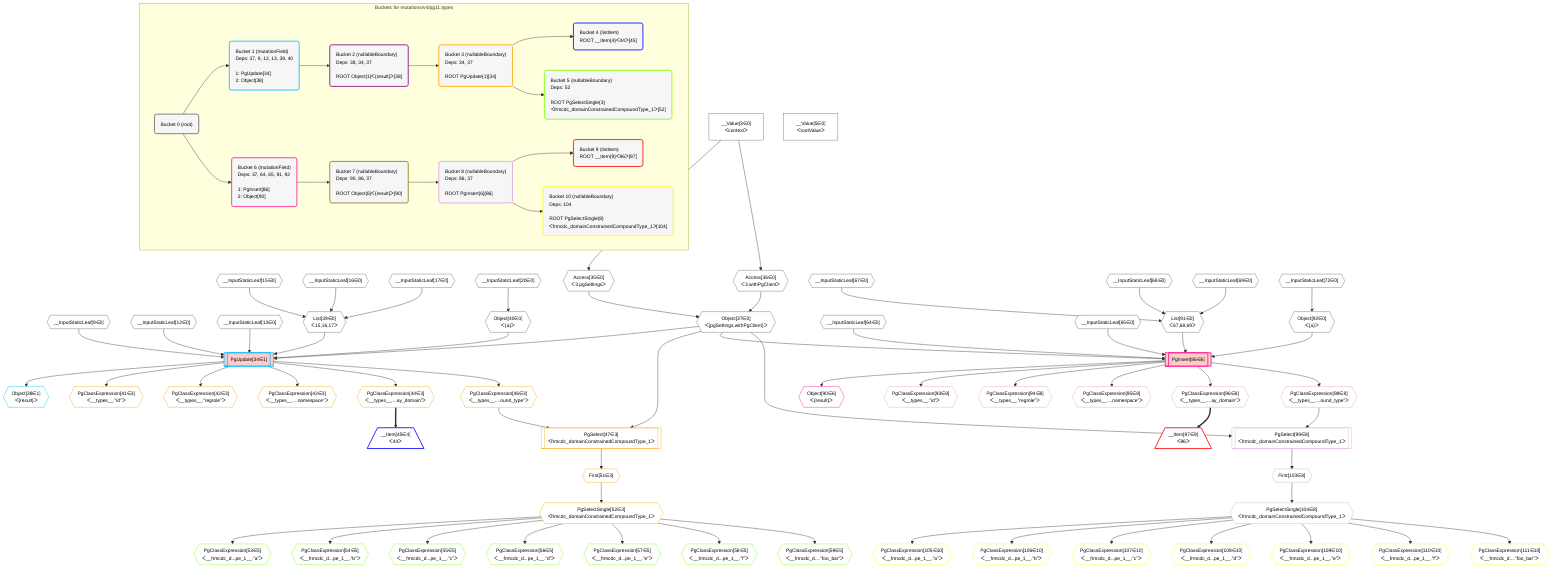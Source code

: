 %%{init: {'themeVariables': { 'fontSize': '12px'}}}%%
graph TD
    classDef path fill:#eee,stroke:#000,color:#000
    classDef plan fill:#fff,stroke-width:1px,color:#000
    classDef itemplan fill:#fff,stroke-width:2px,color:#000
    classDef unbatchedplan fill:#dff,stroke-width:1px,color:#000
    classDef sideeffectplan fill:#fcc,stroke-width:2px,color:#000
    classDef bucket fill:#f6f6f6,color:#000,stroke-width:2px,text-align:left


    %% define steps
    __Value3["__Value[3∈0]<br />ᐸcontextᐳ"]:::plan
    __Value5["__Value[5∈0]<br />ᐸrootValueᐳ"]:::plan
    __InputStaticLeaf9{{"__InputStaticLeaf[9∈0]"}}:::plan
    __InputStaticLeaf12{{"__InputStaticLeaf[12∈0]"}}:::plan
    __InputStaticLeaf13{{"__InputStaticLeaf[13∈0]"}}:::plan
    __InputStaticLeaf15{{"__InputStaticLeaf[15∈0]"}}:::plan
    __InputStaticLeaf16{{"__InputStaticLeaf[16∈0]"}}:::plan
    __InputStaticLeaf17{{"__InputStaticLeaf[17∈0]"}}:::plan
    __InputStaticLeaf20{{"__InputStaticLeaf[20∈0]"}}:::plan
    Access35{{"Access[35∈0]<br />ᐸ3.pgSettingsᐳ"}}:::plan
    Access36{{"Access[36∈0]<br />ᐸ3.withPgClientᐳ"}}:::plan
    Object37{{"Object[37∈0]<br />ᐸ{pgSettings,withPgClient}ᐳ"}}:::plan
    List39{{"List[39∈0]<br />ᐸ15,16,17ᐳ"}}:::plan
    Object40{{"Object[40∈0]<br />ᐸ{a}ᐳ"}}:::plan
    PgUpdate34[["PgUpdate[34∈1]"]]:::sideeffectplan
    Object38{{"Object[38∈1]<br />ᐸ{result}ᐳ"}}:::plan
    PgClassExpression41{{"PgClassExpression[41∈3]<br />ᐸ__types__.”id”ᐳ"}}:::plan
    PgClassExpression42{{"PgClassExpression[42∈3]<br />ᐸ__types__.”regrole”ᐳ"}}:::plan
    PgClassExpression43{{"PgClassExpression[43∈3]<br />ᐸ__types__....namespace”ᐳ"}}:::plan
    PgClassExpression44{{"PgClassExpression[44∈3]<br />ᐸ__types__....ay_domain”ᐳ"}}:::plan
    __Item45[/"__Item[45∈4]<br />ᐸ44ᐳ"\]:::itemplan
    PgClassExpression46{{"PgClassExpression[46∈3]<br />ᐸ__types__....ound_type”ᐳ"}}:::plan
    PgSelect47[["PgSelect[47∈3]<br />ᐸfrmcdc_domainConstrainedCompoundType_1ᐳ"]]:::plan
    First51{{"First[51∈3]"}}:::plan
    PgSelectSingle52{{"PgSelectSingle[52∈3]<br />ᐸfrmcdc_domainConstrainedCompoundType_1ᐳ"}}:::plan
    PgClassExpression53{{"PgClassExpression[53∈5]<br />ᐸ__frmcdc_d...pe_1__.”a”ᐳ"}}:::plan
    PgClassExpression54{{"PgClassExpression[54∈5]<br />ᐸ__frmcdc_d...pe_1__.”b”ᐳ"}}:::plan
    PgClassExpression55{{"PgClassExpression[55∈5]<br />ᐸ__frmcdc_d...pe_1__.”c”ᐳ"}}:::plan
    PgClassExpression56{{"PgClassExpression[56∈5]<br />ᐸ__frmcdc_d...pe_1__.”d”ᐳ"}}:::plan
    PgClassExpression57{{"PgClassExpression[57∈5]<br />ᐸ__frmcdc_d...pe_1__.”e”ᐳ"}}:::plan
    PgClassExpression58{{"PgClassExpression[58∈5]<br />ᐸ__frmcdc_d...pe_1__.”f”ᐳ"}}:::plan
    PgClassExpression59{{"PgClassExpression[59∈5]<br />ᐸ__frmcdc_d....”foo_bar”ᐳ"}}:::plan
    __InputStaticLeaf64{{"__InputStaticLeaf[64∈0]"}}:::plan
    __InputStaticLeaf65{{"__InputStaticLeaf[65∈0]"}}:::plan
    __InputStaticLeaf67{{"__InputStaticLeaf[67∈0]"}}:::plan
    __InputStaticLeaf68{{"__InputStaticLeaf[68∈0]"}}:::plan
    __InputStaticLeaf69{{"__InputStaticLeaf[69∈0]"}}:::plan
    __InputStaticLeaf72{{"__InputStaticLeaf[72∈0]"}}:::plan
    List91{{"List[91∈0]<br />ᐸ67,68,69ᐳ"}}:::plan
    Object92{{"Object[92∈0]<br />ᐸ{a}ᐳ"}}:::plan
    PgInsert86[["PgInsert[86∈6]"]]:::sideeffectplan
    Object90{{"Object[90∈6]<br />ᐸ{result}ᐳ"}}:::plan
    PgClassExpression93{{"PgClassExpression[93∈8]<br />ᐸ__types__.”id”ᐳ"}}:::plan
    PgClassExpression94{{"PgClassExpression[94∈8]<br />ᐸ__types__.”regrole”ᐳ"}}:::plan
    PgClassExpression95{{"PgClassExpression[95∈8]<br />ᐸ__types__....namespace”ᐳ"}}:::plan
    PgClassExpression96{{"PgClassExpression[96∈8]<br />ᐸ__types__....ay_domain”ᐳ"}}:::plan
    __Item97[/"__Item[97∈9]<br />ᐸ96ᐳ"\]:::itemplan
    PgClassExpression98{{"PgClassExpression[98∈8]<br />ᐸ__types__....ound_type”ᐳ"}}:::plan
    PgSelect99[["PgSelect[99∈8]<br />ᐸfrmcdc_domainConstrainedCompoundType_1ᐳ"]]:::plan
    First103{{"First[103∈8]"}}:::plan
    PgSelectSingle104{{"PgSelectSingle[104∈8]<br />ᐸfrmcdc_domainConstrainedCompoundType_1ᐳ"}}:::plan
    PgClassExpression105{{"PgClassExpression[105∈10]<br />ᐸ__frmcdc_d...pe_1__.”a”ᐳ"}}:::plan
    PgClassExpression106{{"PgClassExpression[106∈10]<br />ᐸ__frmcdc_d...pe_1__.”b”ᐳ"}}:::plan
    PgClassExpression107{{"PgClassExpression[107∈10]<br />ᐸ__frmcdc_d...pe_1__.”c”ᐳ"}}:::plan
    PgClassExpression108{{"PgClassExpression[108∈10]<br />ᐸ__frmcdc_d...pe_1__.”d”ᐳ"}}:::plan
    PgClassExpression109{{"PgClassExpression[109∈10]<br />ᐸ__frmcdc_d...pe_1__.”e”ᐳ"}}:::plan
    PgClassExpression110{{"PgClassExpression[110∈10]<br />ᐸ__frmcdc_d...pe_1__.”f”ᐳ"}}:::plan
    PgClassExpression111{{"PgClassExpression[111∈10]<br />ᐸ__frmcdc_d....”foo_bar”ᐳ"}}:::plan

    %% plan dependencies
    __Value3 --> Access35
    __Value3 --> Access36
    Access35 & Access36 --> Object37
    __InputStaticLeaf15 & __InputStaticLeaf16 & __InputStaticLeaf17 --> List39
    __InputStaticLeaf20 --> Object40
    Object37 & __InputStaticLeaf9 & __InputStaticLeaf12 & __InputStaticLeaf13 & List39 & Object40 --> PgUpdate34
    PgUpdate34 --> Object38
    PgUpdate34 --> PgClassExpression41
    PgUpdate34 --> PgClassExpression42
    PgUpdate34 --> PgClassExpression43
    PgUpdate34 --> PgClassExpression44
    PgClassExpression44 ==> __Item45
    PgUpdate34 --> PgClassExpression46
    Object37 & PgClassExpression46 --> PgSelect47
    PgSelect47 --> First51
    First51 --> PgSelectSingle52
    PgSelectSingle52 --> PgClassExpression53
    PgSelectSingle52 --> PgClassExpression54
    PgSelectSingle52 --> PgClassExpression55
    PgSelectSingle52 --> PgClassExpression56
    PgSelectSingle52 --> PgClassExpression57
    PgSelectSingle52 --> PgClassExpression58
    PgSelectSingle52 --> PgClassExpression59
    __InputStaticLeaf67 & __InputStaticLeaf68 & __InputStaticLeaf69 --> List91
    __InputStaticLeaf72 --> Object92
    Object37 & __InputStaticLeaf64 & __InputStaticLeaf65 & List91 & Object92 --> PgInsert86
    PgInsert86 --> Object90
    PgInsert86 --> PgClassExpression93
    PgInsert86 --> PgClassExpression94
    PgInsert86 --> PgClassExpression95
    PgInsert86 --> PgClassExpression96
    PgClassExpression96 ==> __Item97
    PgInsert86 --> PgClassExpression98
    Object37 & PgClassExpression98 --> PgSelect99
    PgSelect99 --> First103
    First103 --> PgSelectSingle104
    PgSelectSingle104 --> PgClassExpression105
    PgSelectSingle104 --> PgClassExpression106
    PgSelectSingle104 --> PgClassExpression107
    PgSelectSingle104 --> PgClassExpression108
    PgSelectSingle104 --> PgClassExpression109
    PgSelectSingle104 --> PgClassExpression110
    PgSelectSingle104 --> PgClassExpression111

    subgraph "Buckets for mutations/v4/pg11.types"
    Bucket0("Bucket 0 (root)"):::bucket
    classDef bucket0 stroke:#696969
    class Bucket0,__Value3,__Value5,__InputStaticLeaf9,__InputStaticLeaf12,__InputStaticLeaf13,__InputStaticLeaf15,__InputStaticLeaf16,__InputStaticLeaf17,__InputStaticLeaf20,Access35,Access36,Object37,List39,Object40,__InputStaticLeaf64,__InputStaticLeaf65,__InputStaticLeaf67,__InputStaticLeaf68,__InputStaticLeaf69,__InputStaticLeaf72,List91,Object92 bucket0
    Bucket1("Bucket 1 (mutationField)<br />Deps: 37, 9, 12, 13, 39, 40<br /><br />1: PgUpdate[34]<br />2: Object[38]"):::bucket
    classDef bucket1 stroke:#00bfff
    class Bucket1,PgUpdate34,Object38 bucket1
    Bucket2("Bucket 2 (nullableBoundary)<br />Deps: 38, 34, 37<br /><br />ROOT Object{1}ᐸ{result}ᐳ[38]"):::bucket
    classDef bucket2 stroke:#7f007f
    class Bucket2 bucket2
    Bucket3("Bucket 3 (nullableBoundary)<br />Deps: 34, 37<br /><br />ROOT PgUpdate{1}[34]"):::bucket
    classDef bucket3 stroke:#ffa500
    class Bucket3,PgClassExpression41,PgClassExpression42,PgClassExpression43,PgClassExpression44,PgClassExpression46,PgSelect47,First51,PgSelectSingle52 bucket3
    Bucket4("Bucket 4 (listItem)<br />ROOT __Item{4}ᐸ44ᐳ[45]"):::bucket
    classDef bucket4 stroke:#0000ff
    class Bucket4,__Item45 bucket4
    Bucket5("Bucket 5 (nullableBoundary)<br />Deps: 52<br /><br />ROOT PgSelectSingle{3}ᐸfrmcdc_domainConstrainedCompoundType_1ᐳ[52]"):::bucket
    classDef bucket5 stroke:#7fff00
    class Bucket5,PgClassExpression53,PgClassExpression54,PgClassExpression55,PgClassExpression56,PgClassExpression57,PgClassExpression58,PgClassExpression59 bucket5
    Bucket6("Bucket 6 (mutationField)<br />Deps: 37, 64, 65, 91, 92<br /><br />1: PgInsert[86]<br />2: Object[90]"):::bucket
    classDef bucket6 stroke:#ff1493
    class Bucket6,PgInsert86,Object90 bucket6
    Bucket7("Bucket 7 (nullableBoundary)<br />Deps: 90, 86, 37<br /><br />ROOT Object{6}ᐸ{result}ᐳ[90]"):::bucket
    classDef bucket7 stroke:#808000
    class Bucket7 bucket7
    Bucket8("Bucket 8 (nullableBoundary)<br />Deps: 86, 37<br /><br />ROOT PgInsert{6}[86]"):::bucket
    classDef bucket8 stroke:#dda0dd
    class Bucket8,PgClassExpression93,PgClassExpression94,PgClassExpression95,PgClassExpression96,PgClassExpression98,PgSelect99,First103,PgSelectSingle104 bucket8
    Bucket9("Bucket 9 (listItem)<br />ROOT __Item{9}ᐸ96ᐳ[97]"):::bucket
    classDef bucket9 stroke:#ff0000
    class Bucket9,__Item97 bucket9
    Bucket10("Bucket 10 (nullableBoundary)<br />Deps: 104<br /><br />ROOT PgSelectSingle{8}ᐸfrmcdc_domainConstrainedCompoundType_1ᐳ[104]"):::bucket
    classDef bucket10 stroke:#ffff00
    class Bucket10,PgClassExpression105,PgClassExpression106,PgClassExpression107,PgClassExpression108,PgClassExpression109,PgClassExpression110,PgClassExpression111 bucket10
    Bucket0 --> Bucket1 & Bucket6
    Bucket1 --> Bucket2
    Bucket2 --> Bucket3
    Bucket3 --> Bucket4 & Bucket5
    Bucket6 --> Bucket7
    Bucket7 --> Bucket8
    Bucket8 --> Bucket9 & Bucket10
    end
